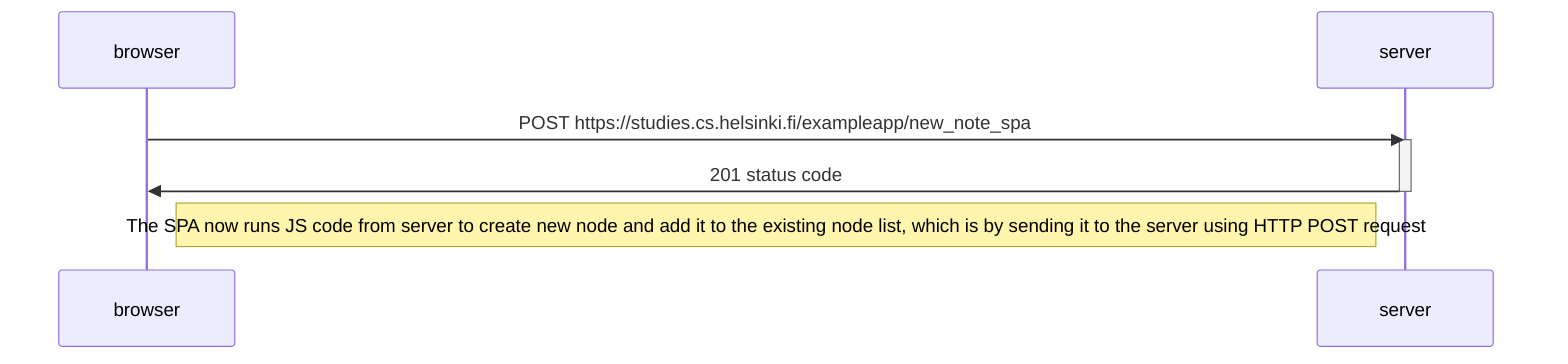 sequenceDiagram
    participant browser
    participant server

    browser->>server: POST https://studies.cs.helsinki.fi/exampleapp/new_note_spa
    activate server
    server->>browser: 201 status code
    deactivate server

    Note right of browser: The SPA now runs JS code from server to create new node and add it to the existing node list, which is by sending it to the server using HTTP POST request